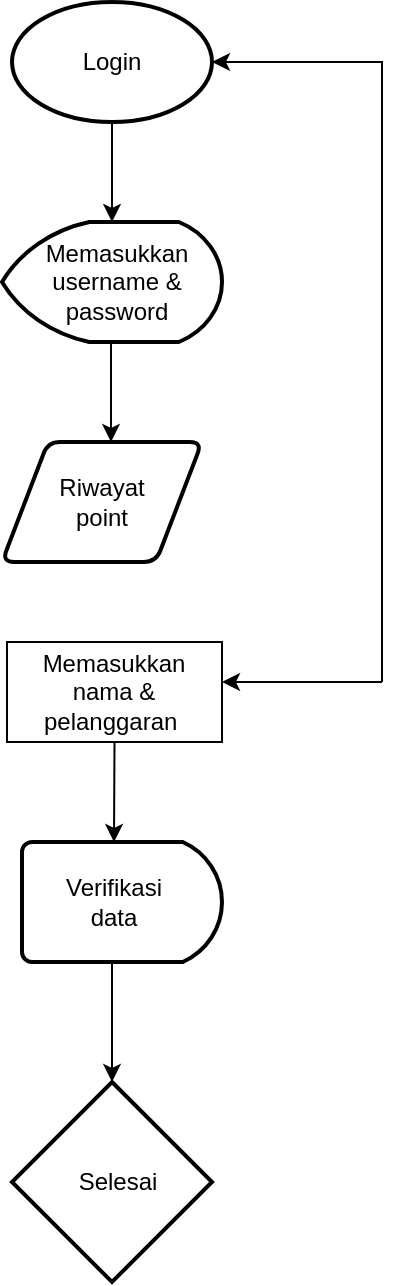 <mxfile version="24.7.8">
  <diagram name="Page-1" id="Mqjeg_6ZPfpc0NQ8GRMz">
    <mxGraphModel dx="1434" dy="772" grid="1" gridSize="10" guides="1" tooltips="1" connect="1" arrows="1" fold="1" page="1" pageScale="1" pageWidth="850" pageHeight="1100" math="0" shadow="0">
      <root>
        <mxCell id="0" />
        <mxCell id="1" parent="0" />
        <mxCell id="uEp9JrDntGKhhF5rA8ad-1" value="" style="strokeWidth=2;html=1;shape=mxgraph.flowchart.start_1;whiteSpace=wrap;" vertex="1" parent="1">
          <mxGeometry x="325" y="60" width="100" height="60" as="geometry" />
        </mxCell>
        <mxCell id="uEp9JrDntGKhhF5rA8ad-2" value="Login" style="text;strokeColor=none;align=center;fillColor=none;html=1;verticalAlign=middle;whiteSpace=wrap;rounded=0;" vertex="1" parent="1">
          <mxGeometry x="345" y="75" width="60" height="30" as="geometry" />
        </mxCell>
        <mxCell id="uEp9JrDntGKhhF5rA8ad-6" value="" style="endArrow=classic;html=1;rounded=0;exitX=0.5;exitY=1;exitDx=0;exitDy=0;exitPerimeter=0;" edge="1" parent="1" source="uEp9JrDntGKhhF5rA8ad-1">
          <mxGeometry width="50" height="50" relative="1" as="geometry">
            <mxPoint x="400" y="390" as="sourcePoint" />
            <mxPoint x="375" y="170" as="targetPoint" />
          </mxGeometry>
        </mxCell>
        <mxCell id="uEp9JrDntGKhhF5rA8ad-7" value="" style="strokeWidth=2;html=1;shape=mxgraph.flowchart.display;whiteSpace=wrap;" vertex="1" parent="1">
          <mxGeometry x="320" y="170" width="110" height="60" as="geometry" />
        </mxCell>
        <mxCell id="uEp9JrDntGKhhF5rA8ad-8" value="Memasukkan username &amp;amp; password" style="text;strokeColor=none;align=center;fillColor=none;html=1;verticalAlign=middle;whiteSpace=wrap;rounded=0;" vertex="1" parent="1">
          <mxGeometry x="345" y="185" width="65" height="30" as="geometry" />
        </mxCell>
        <mxCell id="uEp9JrDntGKhhF5rA8ad-9" value="" style="endArrow=classic;html=1;rounded=0;exitX=0.5;exitY=1;exitDx=0;exitDy=0;exitPerimeter=0;" edge="1" parent="1">
          <mxGeometry width="50" height="50" relative="1" as="geometry">
            <mxPoint x="374.5" y="230" as="sourcePoint" />
            <mxPoint x="374.5" y="280" as="targetPoint" />
          </mxGeometry>
        </mxCell>
        <mxCell id="uEp9JrDntGKhhF5rA8ad-10" value="" style="shape=parallelogram;html=1;strokeWidth=2;perimeter=parallelogramPerimeter;whiteSpace=wrap;rounded=1;arcSize=12;size=0.23;" vertex="1" parent="1">
          <mxGeometry x="320" y="280" width="100" height="60" as="geometry" />
        </mxCell>
        <mxCell id="uEp9JrDntGKhhF5rA8ad-11" value="Riwayat point" style="text;strokeColor=none;align=center;fillColor=none;html=1;verticalAlign=middle;whiteSpace=wrap;rounded=0;" vertex="1" parent="1">
          <mxGeometry x="340" y="295" width="60" height="30" as="geometry" />
        </mxCell>
        <mxCell id="uEp9JrDntGKhhF5rA8ad-12" value="" style="endArrow=classic;html=1;rounded=0;entryX=1;entryY=0.5;entryDx=0;entryDy=0;entryPerimeter=0;" edge="1" parent="1" target="uEp9JrDntGKhhF5rA8ad-1">
          <mxGeometry width="50" height="50" relative="1" as="geometry">
            <mxPoint x="510" y="400" as="sourcePoint" />
            <mxPoint x="520" y="90" as="targetPoint" />
            <Array as="points">
              <mxPoint x="510" y="400" />
              <mxPoint x="510" y="90" />
            </Array>
          </mxGeometry>
        </mxCell>
        <mxCell id="uEp9JrDntGKhhF5rA8ad-13" value="" style="endArrow=classic;html=1;rounded=0;" edge="1" parent="1">
          <mxGeometry width="50" height="50" relative="1" as="geometry">
            <mxPoint x="510" y="400" as="sourcePoint" />
            <mxPoint x="430" y="400" as="targetPoint" />
          </mxGeometry>
        </mxCell>
        <mxCell id="uEp9JrDntGKhhF5rA8ad-14" value="" style="rounded=0;whiteSpace=wrap;html=1;" vertex="1" parent="1">
          <mxGeometry x="322.5" y="380" width="107.5" height="50" as="geometry" />
        </mxCell>
        <mxCell id="uEp9JrDntGKhhF5rA8ad-15" value="Memasukkan nama &amp;amp; pelanggaran&amp;nbsp;" style="text;strokeColor=none;align=center;fillColor=none;html=1;verticalAlign=middle;whiteSpace=wrap;rounded=0;" vertex="1" parent="1">
          <mxGeometry x="346.25" y="390" width="60" height="30" as="geometry" />
        </mxCell>
        <mxCell id="uEp9JrDntGKhhF5rA8ad-16" value="" style="endArrow=classic;html=1;rounded=0;exitX=0.5;exitY=1;exitDx=0;exitDy=0;" edge="1" parent="1" source="uEp9JrDntGKhhF5rA8ad-14">
          <mxGeometry width="50" height="50" relative="1" as="geometry">
            <mxPoint x="352.5" y="520" as="sourcePoint" />
            <mxPoint x="376" y="480" as="targetPoint" />
          </mxGeometry>
        </mxCell>
        <mxCell id="uEp9JrDntGKhhF5rA8ad-19" value="" style="strokeWidth=2;html=1;shape=mxgraph.flowchart.delay;whiteSpace=wrap;" vertex="1" parent="1">
          <mxGeometry x="330" y="480" width="100" height="60" as="geometry" />
        </mxCell>
        <mxCell id="uEp9JrDntGKhhF5rA8ad-20" value="Verifikasi data" style="text;strokeColor=none;align=center;fillColor=none;html=1;verticalAlign=middle;whiteSpace=wrap;rounded=0;" vertex="1" parent="1">
          <mxGeometry x="346.25" y="495" width="60" height="30" as="geometry" />
        </mxCell>
        <mxCell id="uEp9JrDntGKhhF5rA8ad-21" value="" style="strokeWidth=2;html=1;shape=mxgraph.flowchart.decision;whiteSpace=wrap;" vertex="1" parent="1">
          <mxGeometry x="325" y="600" width="100" height="100" as="geometry" />
        </mxCell>
        <mxCell id="uEp9JrDntGKhhF5rA8ad-22" value="" style="endArrow=classic;html=1;rounded=0;entryX=0.5;entryY=0;entryDx=0;entryDy=0;entryPerimeter=0;exitX=0.45;exitY=1;exitDx=0;exitDy=0;exitPerimeter=0;" edge="1" parent="1" source="uEp9JrDntGKhhF5rA8ad-19" target="uEp9JrDntGKhhF5rA8ad-21">
          <mxGeometry width="50" height="50" relative="1" as="geometry">
            <mxPoint x="370" y="550" as="sourcePoint" />
            <mxPoint x="450" y="340" as="targetPoint" />
          </mxGeometry>
        </mxCell>
        <mxCell id="uEp9JrDntGKhhF5rA8ad-23" value="Selesai" style="text;strokeColor=none;align=center;fillColor=none;html=1;verticalAlign=middle;whiteSpace=wrap;rounded=0;" vertex="1" parent="1">
          <mxGeometry x="347.5" y="635" width="60" height="30" as="geometry" />
        </mxCell>
      </root>
    </mxGraphModel>
  </diagram>
</mxfile>
